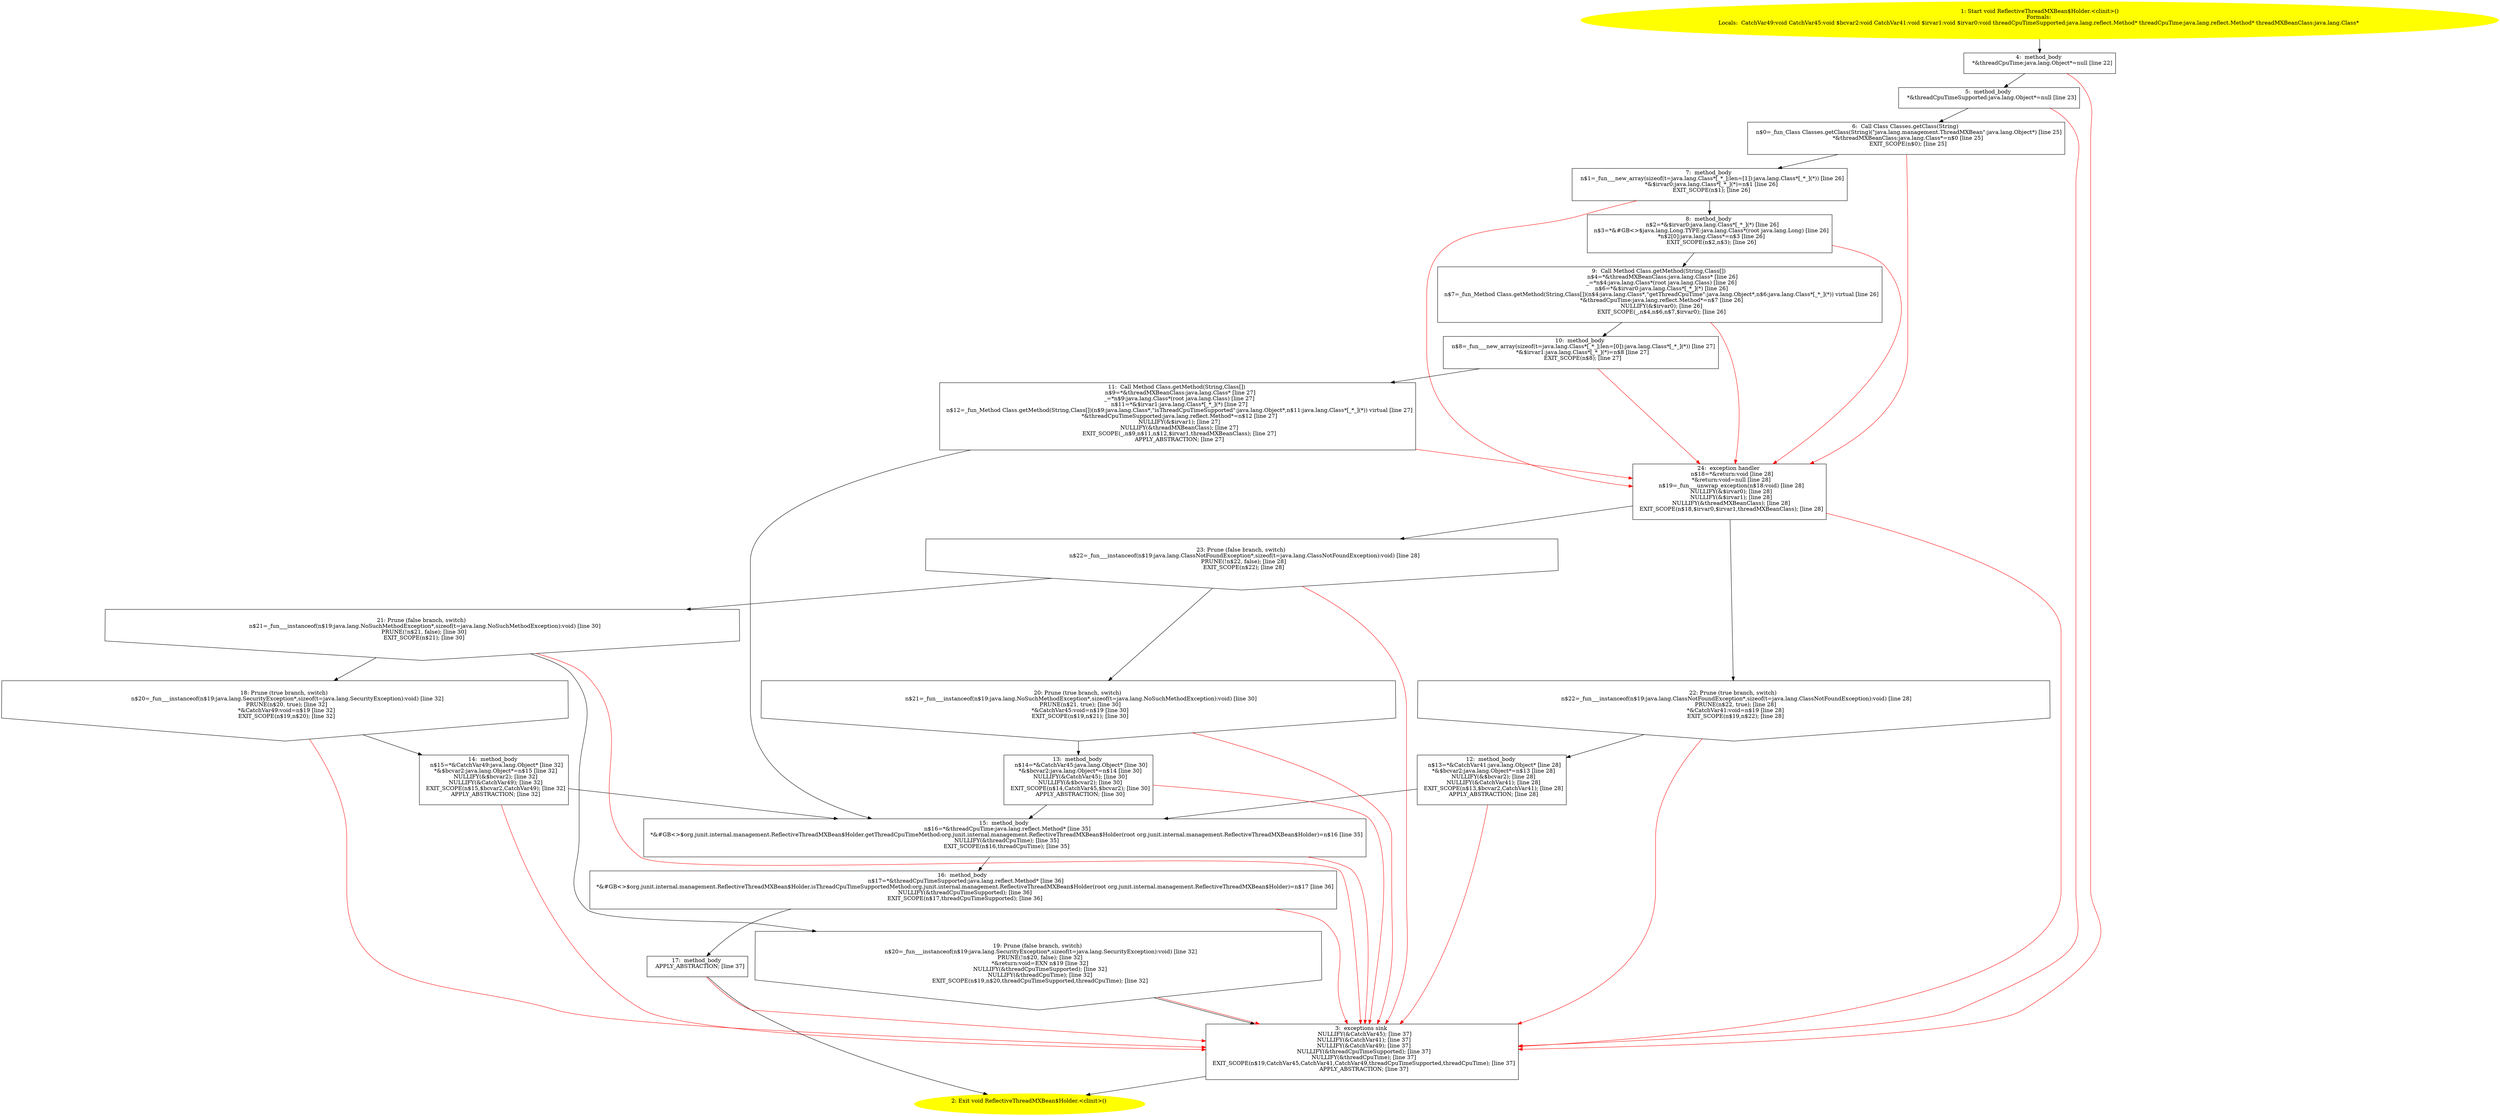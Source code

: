 /* @generated */
digraph cfg {
"org.junit.internal.management.ReflectiveThreadMXBean$Holder.<clinit>():void.2d84e3bc750cdf2ef6822ff06873dd55_1" [label="1: Start void ReflectiveThreadMXBean$Holder.<clinit>()\nFormals: \nLocals:  CatchVar49:void CatchVar45:void $bcvar2:void CatchVar41:void $irvar1:void $irvar0:void threadCpuTimeSupported:java.lang.reflect.Method* threadCpuTime:java.lang.reflect.Method* threadMXBeanClass:java.lang.Class* \n  " color=yellow style=filled]
	

	 "org.junit.internal.management.ReflectiveThreadMXBean$Holder.<clinit>():void.2d84e3bc750cdf2ef6822ff06873dd55_1" -> "org.junit.internal.management.ReflectiveThreadMXBean$Holder.<clinit>():void.2d84e3bc750cdf2ef6822ff06873dd55_4" ;
"org.junit.internal.management.ReflectiveThreadMXBean$Holder.<clinit>():void.2d84e3bc750cdf2ef6822ff06873dd55_2" [label="2: Exit void ReflectiveThreadMXBean$Holder.<clinit>() \n  " color=yellow style=filled]
	

"org.junit.internal.management.ReflectiveThreadMXBean$Holder.<clinit>():void.2d84e3bc750cdf2ef6822ff06873dd55_3" [label="3:  exceptions sink \n   NULLIFY(&CatchVar45); [line 37]\n  NULLIFY(&CatchVar41); [line 37]\n  NULLIFY(&CatchVar49); [line 37]\n  NULLIFY(&threadCpuTimeSupported); [line 37]\n  NULLIFY(&threadCpuTime); [line 37]\n  EXIT_SCOPE(n$19,CatchVar45,CatchVar41,CatchVar49,threadCpuTimeSupported,threadCpuTime); [line 37]\n  APPLY_ABSTRACTION; [line 37]\n " shape="box"]
	

	 "org.junit.internal.management.ReflectiveThreadMXBean$Holder.<clinit>():void.2d84e3bc750cdf2ef6822ff06873dd55_3" -> "org.junit.internal.management.ReflectiveThreadMXBean$Holder.<clinit>():void.2d84e3bc750cdf2ef6822ff06873dd55_2" ;
"org.junit.internal.management.ReflectiveThreadMXBean$Holder.<clinit>():void.2d84e3bc750cdf2ef6822ff06873dd55_4" [label="4:  method_body \n   *&threadCpuTime:java.lang.Object*=null [line 22]\n " shape="box"]
	

	 "org.junit.internal.management.ReflectiveThreadMXBean$Holder.<clinit>():void.2d84e3bc750cdf2ef6822ff06873dd55_4" -> "org.junit.internal.management.ReflectiveThreadMXBean$Holder.<clinit>():void.2d84e3bc750cdf2ef6822ff06873dd55_5" ;
	 "org.junit.internal.management.ReflectiveThreadMXBean$Holder.<clinit>():void.2d84e3bc750cdf2ef6822ff06873dd55_4" -> "org.junit.internal.management.ReflectiveThreadMXBean$Holder.<clinit>():void.2d84e3bc750cdf2ef6822ff06873dd55_3" [color="red" ];
"org.junit.internal.management.ReflectiveThreadMXBean$Holder.<clinit>():void.2d84e3bc750cdf2ef6822ff06873dd55_5" [label="5:  method_body \n   *&threadCpuTimeSupported:java.lang.Object*=null [line 23]\n " shape="box"]
	

	 "org.junit.internal.management.ReflectiveThreadMXBean$Holder.<clinit>():void.2d84e3bc750cdf2ef6822ff06873dd55_5" -> "org.junit.internal.management.ReflectiveThreadMXBean$Holder.<clinit>():void.2d84e3bc750cdf2ef6822ff06873dd55_6" ;
	 "org.junit.internal.management.ReflectiveThreadMXBean$Holder.<clinit>():void.2d84e3bc750cdf2ef6822ff06873dd55_5" -> "org.junit.internal.management.ReflectiveThreadMXBean$Holder.<clinit>():void.2d84e3bc750cdf2ef6822ff06873dd55_3" [color="red" ];
"org.junit.internal.management.ReflectiveThreadMXBean$Holder.<clinit>():void.2d84e3bc750cdf2ef6822ff06873dd55_6" [label="6:  Call Class Classes.getClass(String) \n   n$0=_fun_Class Classes.getClass(String)(\"java.lang.management.ThreadMXBean\":java.lang.Object*) [line 25]\n  *&threadMXBeanClass:java.lang.Class*=n$0 [line 25]\n  EXIT_SCOPE(n$0); [line 25]\n " shape="box"]
	

	 "org.junit.internal.management.ReflectiveThreadMXBean$Holder.<clinit>():void.2d84e3bc750cdf2ef6822ff06873dd55_6" -> "org.junit.internal.management.ReflectiveThreadMXBean$Holder.<clinit>():void.2d84e3bc750cdf2ef6822ff06873dd55_7" ;
	 "org.junit.internal.management.ReflectiveThreadMXBean$Holder.<clinit>():void.2d84e3bc750cdf2ef6822ff06873dd55_6" -> "org.junit.internal.management.ReflectiveThreadMXBean$Holder.<clinit>():void.2d84e3bc750cdf2ef6822ff06873dd55_24" [color="red" ];
"org.junit.internal.management.ReflectiveThreadMXBean$Holder.<clinit>():void.2d84e3bc750cdf2ef6822ff06873dd55_7" [label="7:  method_body \n   n$1=_fun___new_array(sizeof(t=java.lang.Class*[_*_];len=[1]):java.lang.Class*[_*_](*)) [line 26]\n  *&$irvar0:java.lang.Class*[_*_](*)=n$1 [line 26]\n  EXIT_SCOPE(n$1); [line 26]\n " shape="box"]
	

	 "org.junit.internal.management.ReflectiveThreadMXBean$Holder.<clinit>():void.2d84e3bc750cdf2ef6822ff06873dd55_7" -> "org.junit.internal.management.ReflectiveThreadMXBean$Holder.<clinit>():void.2d84e3bc750cdf2ef6822ff06873dd55_8" ;
	 "org.junit.internal.management.ReflectiveThreadMXBean$Holder.<clinit>():void.2d84e3bc750cdf2ef6822ff06873dd55_7" -> "org.junit.internal.management.ReflectiveThreadMXBean$Holder.<clinit>():void.2d84e3bc750cdf2ef6822ff06873dd55_24" [color="red" ];
"org.junit.internal.management.ReflectiveThreadMXBean$Holder.<clinit>():void.2d84e3bc750cdf2ef6822ff06873dd55_8" [label="8:  method_body \n   n$2=*&$irvar0:java.lang.Class*[_*_](*) [line 26]\n  n$3=*&#GB<>$java.lang.Long.TYPE:java.lang.Class*(root java.lang.Long) [line 26]\n  *n$2[0]:java.lang.Class*=n$3 [line 26]\n  EXIT_SCOPE(n$2,n$3); [line 26]\n " shape="box"]
	

	 "org.junit.internal.management.ReflectiveThreadMXBean$Holder.<clinit>():void.2d84e3bc750cdf2ef6822ff06873dd55_8" -> "org.junit.internal.management.ReflectiveThreadMXBean$Holder.<clinit>():void.2d84e3bc750cdf2ef6822ff06873dd55_9" ;
	 "org.junit.internal.management.ReflectiveThreadMXBean$Holder.<clinit>():void.2d84e3bc750cdf2ef6822ff06873dd55_8" -> "org.junit.internal.management.ReflectiveThreadMXBean$Holder.<clinit>():void.2d84e3bc750cdf2ef6822ff06873dd55_24" [color="red" ];
"org.junit.internal.management.ReflectiveThreadMXBean$Holder.<clinit>():void.2d84e3bc750cdf2ef6822ff06873dd55_9" [label="9:  Call Method Class.getMethod(String,Class[]) \n   n$4=*&threadMXBeanClass:java.lang.Class* [line 26]\n  _=*n$4:java.lang.Class*(root java.lang.Class) [line 26]\n  n$6=*&$irvar0:java.lang.Class*[_*_](*) [line 26]\n  n$7=_fun_Method Class.getMethod(String,Class[])(n$4:java.lang.Class*,\"getThreadCpuTime\":java.lang.Object*,n$6:java.lang.Class*[_*_](*)) virtual [line 26]\n  *&threadCpuTime:java.lang.reflect.Method*=n$7 [line 26]\n  NULLIFY(&$irvar0); [line 26]\n  EXIT_SCOPE(_,n$4,n$6,n$7,$irvar0); [line 26]\n " shape="box"]
	

	 "org.junit.internal.management.ReflectiveThreadMXBean$Holder.<clinit>():void.2d84e3bc750cdf2ef6822ff06873dd55_9" -> "org.junit.internal.management.ReflectiveThreadMXBean$Holder.<clinit>():void.2d84e3bc750cdf2ef6822ff06873dd55_10" ;
	 "org.junit.internal.management.ReflectiveThreadMXBean$Holder.<clinit>():void.2d84e3bc750cdf2ef6822ff06873dd55_9" -> "org.junit.internal.management.ReflectiveThreadMXBean$Holder.<clinit>():void.2d84e3bc750cdf2ef6822ff06873dd55_24" [color="red" ];
"org.junit.internal.management.ReflectiveThreadMXBean$Holder.<clinit>():void.2d84e3bc750cdf2ef6822ff06873dd55_10" [label="10:  method_body \n   n$8=_fun___new_array(sizeof(t=java.lang.Class*[_*_];len=[0]):java.lang.Class*[_*_](*)) [line 27]\n  *&$irvar1:java.lang.Class*[_*_](*)=n$8 [line 27]\n  EXIT_SCOPE(n$8); [line 27]\n " shape="box"]
	

	 "org.junit.internal.management.ReflectiveThreadMXBean$Holder.<clinit>():void.2d84e3bc750cdf2ef6822ff06873dd55_10" -> "org.junit.internal.management.ReflectiveThreadMXBean$Holder.<clinit>():void.2d84e3bc750cdf2ef6822ff06873dd55_11" ;
	 "org.junit.internal.management.ReflectiveThreadMXBean$Holder.<clinit>():void.2d84e3bc750cdf2ef6822ff06873dd55_10" -> "org.junit.internal.management.ReflectiveThreadMXBean$Holder.<clinit>():void.2d84e3bc750cdf2ef6822ff06873dd55_24" [color="red" ];
"org.junit.internal.management.ReflectiveThreadMXBean$Holder.<clinit>():void.2d84e3bc750cdf2ef6822ff06873dd55_11" [label="11:  Call Method Class.getMethod(String,Class[]) \n   n$9=*&threadMXBeanClass:java.lang.Class* [line 27]\n  _=*n$9:java.lang.Class*(root java.lang.Class) [line 27]\n  n$11=*&$irvar1:java.lang.Class*[_*_](*) [line 27]\n  n$12=_fun_Method Class.getMethod(String,Class[])(n$9:java.lang.Class*,\"isThreadCpuTimeSupported\":java.lang.Object*,n$11:java.lang.Class*[_*_](*)) virtual [line 27]\n  *&threadCpuTimeSupported:java.lang.reflect.Method*=n$12 [line 27]\n  NULLIFY(&$irvar1); [line 27]\n  NULLIFY(&threadMXBeanClass); [line 27]\n  EXIT_SCOPE(_,n$9,n$11,n$12,$irvar1,threadMXBeanClass); [line 27]\n  APPLY_ABSTRACTION; [line 27]\n " shape="box"]
	

	 "org.junit.internal.management.ReflectiveThreadMXBean$Holder.<clinit>():void.2d84e3bc750cdf2ef6822ff06873dd55_11" -> "org.junit.internal.management.ReflectiveThreadMXBean$Holder.<clinit>():void.2d84e3bc750cdf2ef6822ff06873dd55_15" ;
	 "org.junit.internal.management.ReflectiveThreadMXBean$Holder.<clinit>():void.2d84e3bc750cdf2ef6822ff06873dd55_11" -> "org.junit.internal.management.ReflectiveThreadMXBean$Holder.<clinit>():void.2d84e3bc750cdf2ef6822ff06873dd55_24" [color="red" ];
"org.junit.internal.management.ReflectiveThreadMXBean$Holder.<clinit>():void.2d84e3bc750cdf2ef6822ff06873dd55_12" [label="12:  method_body \n   n$13=*&CatchVar41:java.lang.Object* [line 28]\n  *&$bcvar2:java.lang.Object*=n$13 [line 28]\n  NULLIFY(&$bcvar2); [line 28]\n  NULLIFY(&CatchVar41); [line 28]\n  EXIT_SCOPE(n$13,$bcvar2,CatchVar41); [line 28]\n  APPLY_ABSTRACTION; [line 28]\n " shape="box"]
	

	 "org.junit.internal.management.ReflectiveThreadMXBean$Holder.<clinit>():void.2d84e3bc750cdf2ef6822ff06873dd55_12" -> "org.junit.internal.management.ReflectiveThreadMXBean$Holder.<clinit>():void.2d84e3bc750cdf2ef6822ff06873dd55_15" ;
	 "org.junit.internal.management.ReflectiveThreadMXBean$Holder.<clinit>():void.2d84e3bc750cdf2ef6822ff06873dd55_12" -> "org.junit.internal.management.ReflectiveThreadMXBean$Holder.<clinit>():void.2d84e3bc750cdf2ef6822ff06873dd55_3" [color="red" ];
"org.junit.internal.management.ReflectiveThreadMXBean$Holder.<clinit>():void.2d84e3bc750cdf2ef6822ff06873dd55_13" [label="13:  method_body \n   n$14=*&CatchVar45:java.lang.Object* [line 30]\n  *&$bcvar2:java.lang.Object*=n$14 [line 30]\n  NULLIFY(&CatchVar45); [line 30]\n  NULLIFY(&$bcvar2); [line 30]\n  EXIT_SCOPE(n$14,CatchVar45,$bcvar2); [line 30]\n  APPLY_ABSTRACTION; [line 30]\n " shape="box"]
	

	 "org.junit.internal.management.ReflectiveThreadMXBean$Holder.<clinit>():void.2d84e3bc750cdf2ef6822ff06873dd55_13" -> "org.junit.internal.management.ReflectiveThreadMXBean$Holder.<clinit>():void.2d84e3bc750cdf2ef6822ff06873dd55_15" ;
	 "org.junit.internal.management.ReflectiveThreadMXBean$Holder.<clinit>():void.2d84e3bc750cdf2ef6822ff06873dd55_13" -> "org.junit.internal.management.ReflectiveThreadMXBean$Holder.<clinit>():void.2d84e3bc750cdf2ef6822ff06873dd55_3" [color="red" ];
"org.junit.internal.management.ReflectiveThreadMXBean$Holder.<clinit>():void.2d84e3bc750cdf2ef6822ff06873dd55_14" [label="14:  method_body \n   n$15=*&CatchVar49:java.lang.Object* [line 32]\n  *&$bcvar2:java.lang.Object*=n$15 [line 32]\n  NULLIFY(&$bcvar2); [line 32]\n  NULLIFY(&CatchVar49); [line 32]\n  EXIT_SCOPE(n$15,$bcvar2,CatchVar49); [line 32]\n  APPLY_ABSTRACTION; [line 32]\n " shape="box"]
	

	 "org.junit.internal.management.ReflectiveThreadMXBean$Holder.<clinit>():void.2d84e3bc750cdf2ef6822ff06873dd55_14" -> "org.junit.internal.management.ReflectiveThreadMXBean$Holder.<clinit>():void.2d84e3bc750cdf2ef6822ff06873dd55_15" ;
	 "org.junit.internal.management.ReflectiveThreadMXBean$Holder.<clinit>():void.2d84e3bc750cdf2ef6822ff06873dd55_14" -> "org.junit.internal.management.ReflectiveThreadMXBean$Holder.<clinit>():void.2d84e3bc750cdf2ef6822ff06873dd55_3" [color="red" ];
"org.junit.internal.management.ReflectiveThreadMXBean$Holder.<clinit>():void.2d84e3bc750cdf2ef6822ff06873dd55_15" [label="15:  method_body \n   n$16=*&threadCpuTime:java.lang.reflect.Method* [line 35]\n  *&#GB<>$org.junit.internal.management.ReflectiveThreadMXBean$Holder.getThreadCpuTimeMethod:org.junit.internal.management.ReflectiveThreadMXBean$Holder(root org.junit.internal.management.ReflectiveThreadMXBean$Holder)=n$16 [line 35]\n  NULLIFY(&threadCpuTime); [line 35]\n  EXIT_SCOPE(n$16,threadCpuTime); [line 35]\n " shape="box"]
	

	 "org.junit.internal.management.ReflectiveThreadMXBean$Holder.<clinit>():void.2d84e3bc750cdf2ef6822ff06873dd55_15" -> "org.junit.internal.management.ReflectiveThreadMXBean$Holder.<clinit>():void.2d84e3bc750cdf2ef6822ff06873dd55_16" ;
	 "org.junit.internal.management.ReflectiveThreadMXBean$Holder.<clinit>():void.2d84e3bc750cdf2ef6822ff06873dd55_15" -> "org.junit.internal.management.ReflectiveThreadMXBean$Holder.<clinit>():void.2d84e3bc750cdf2ef6822ff06873dd55_3" [color="red" ];
"org.junit.internal.management.ReflectiveThreadMXBean$Holder.<clinit>():void.2d84e3bc750cdf2ef6822ff06873dd55_16" [label="16:  method_body \n   n$17=*&threadCpuTimeSupported:java.lang.reflect.Method* [line 36]\n  *&#GB<>$org.junit.internal.management.ReflectiveThreadMXBean$Holder.isThreadCpuTimeSupportedMethod:org.junit.internal.management.ReflectiveThreadMXBean$Holder(root org.junit.internal.management.ReflectiveThreadMXBean$Holder)=n$17 [line 36]\n  NULLIFY(&threadCpuTimeSupported); [line 36]\n  EXIT_SCOPE(n$17,threadCpuTimeSupported); [line 36]\n " shape="box"]
	

	 "org.junit.internal.management.ReflectiveThreadMXBean$Holder.<clinit>():void.2d84e3bc750cdf2ef6822ff06873dd55_16" -> "org.junit.internal.management.ReflectiveThreadMXBean$Holder.<clinit>():void.2d84e3bc750cdf2ef6822ff06873dd55_17" ;
	 "org.junit.internal.management.ReflectiveThreadMXBean$Holder.<clinit>():void.2d84e3bc750cdf2ef6822ff06873dd55_16" -> "org.junit.internal.management.ReflectiveThreadMXBean$Holder.<clinit>():void.2d84e3bc750cdf2ef6822ff06873dd55_3" [color="red" ];
"org.junit.internal.management.ReflectiveThreadMXBean$Holder.<clinit>():void.2d84e3bc750cdf2ef6822ff06873dd55_17" [label="17:  method_body \n   APPLY_ABSTRACTION; [line 37]\n " shape="box"]
	

	 "org.junit.internal.management.ReflectiveThreadMXBean$Holder.<clinit>():void.2d84e3bc750cdf2ef6822ff06873dd55_17" -> "org.junit.internal.management.ReflectiveThreadMXBean$Holder.<clinit>():void.2d84e3bc750cdf2ef6822ff06873dd55_2" ;
	 "org.junit.internal.management.ReflectiveThreadMXBean$Holder.<clinit>():void.2d84e3bc750cdf2ef6822ff06873dd55_17" -> "org.junit.internal.management.ReflectiveThreadMXBean$Holder.<clinit>():void.2d84e3bc750cdf2ef6822ff06873dd55_3" [color="red" ];
"org.junit.internal.management.ReflectiveThreadMXBean$Holder.<clinit>():void.2d84e3bc750cdf2ef6822ff06873dd55_18" [label="18: Prune (true branch, switch) \n   n$20=_fun___instanceof(n$19:java.lang.SecurityException*,sizeof(t=java.lang.SecurityException):void) [line 32]\n  PRUNE(n$20, true); [line 32]\n  *&CatchVar49:void=n$19 [line 32]\n  EXIT_SCOPE(n$19,n$20); [line 32]\n " shape="invhouse"]
	

	 "org.junit.internal.management.ReflectiveThreadMXBean$Holder.<clinit>():void.2d84e3bc750cdf2ef6822ff06873dd55_18" -> "org.junit.internal.management.ReflectiveThreadMXBean$Holder.<clinit>():void.2d84e3bc750cdf2ef6822ff06873dd55_14" ;
	 "org.junit.internal.management.ReflectiveThreadMXBean$Holder.<clinit>():void.2d84e3bc750cdf2ef6822ff06873dd55_18" -> "org.junit.internal.management.ReflectiveThreadMXBean$Holder.<clinit>():void.2d84e3bc750cdf2ef6822ff06873dd55_3" [color="red" ];
"org.junit.internal.management.ReflectiveThreadMXBean$Holder.<clinit>():void.2d84e3bc750cdf2ef6822ff06873dd55_19" [label="19: Prune (false branch, switch) \n   n$20=_fun___instanceof(n$19:java.lang.SecurityException*,sizeof(t=java.lang.SecurityException):void) [line 32]\n  PRUNE(!n$20, false); [line 32]\n  *&return:void=EXN n$19 [line 32]\n  NULLIFY(&threadCpuTimeSupported); [line 32]\n  NULLIFY(&threadCpuTime); [line 32]\n  EXIT_SCOPE(n$19,n$20,threadCpuTimeSupported,threadCpuTime); [line 32]\n " shape="invhouse"]
	

	 "org.junit.internal.management.ReflectiveThreadMXBean$Holder.<clinit>():void.2d84e3bc750cdf2ef6822ff06873dd55_19" -> "org.junit.internal.management.ReflectiveThreadMXBean$Holder.<clinit>():void.2d84e3bc750cdf2ef6822ff06873dd55_3" ;
	 "org.junit.internal.management.ReflectiveThreadMXBean$Holder.<clinit>():void.2d84e3bc750cdf2ef6822ff06873dd55_19" -> "org.junit.internal.management.ReflectiveThreadMXBean$Holder.<clinit>():void.2d84e3bc750cdf2ef6822ff06873dd55_3" [color="red" ];
"org.junit.internal.management.ReflectiveThreadMXBean$Holder.<clinit>():void.2d84e3bc750cdf2ef6822ff06873dd55_20" [label="20: Prune (true branch, switch) \n   n$21=_fun___instanceof(n$19:java.lang.NoSuchMethodException*,sizeof(t=java.lang.NoSuchMethodException):void) [line 30]\n  PRUNE(n$21, true); [line 30]\n  *&CatchVar45:void=n$19 [line 30]\n  EXIT_SCOPE(n$19,n$21); [line 30]\n " shape="invhouse"]
	

	 "org.junit.internal.management.ReflectiveThreadMXBean$Holder.<clinit>():void.2d84e3bc750cdf2ef6822ff06873dd55_20" -> "org.junit.internal.management.ReflectiveThreadMXBean$Holder.<clinit>():void.2d84e3bc750cdf2ef6822ff06873dd55_13" ;
	 "org.junit.internal.management.ReflectiveThreadMXBean$Holder.<clinit>():void.2d84e3bc750cdf2ef6822ff06873dd55_20" -> "org.junit.internal.management.ReflectiveThreadMXBean$Holder.<clinit>():void.2d84e3bc750cdf2ef6822ff06873dd55_3" [color="red" ];
"org.junit.internal.management.ReflectiveThreadMXBean$Holder.<clinit>():void.2d84e3bc750cdf2ef6822ff06873dd55_21" [label="21: Prune (false branch, switch) \n   n$21=_fun___instanceof(n$19:java.lang.NoSuchMethodException*,sizeof(t=java.lang.NoSuchMethodException):void) [line 30]\n  PRUNE(!n$21, false); [line 30]\n  EXIT_SCOPE(n$21); [line 30]\n " shape="invhouse"]
	

	 "org.junit.internal.management.ReflectiveThreadMXBean$Holder.<clinit>():void.2d84e3bc750cdf2ef6822ff06873dd55_21" -> "org.junit.internal.management.ReflectiveThreadMXBean$Holder.<clinit>():void.2d84e3bc750cdf2ef6822ff06873dd55_18" ;
	 "org.junit.internal.management.ReflectiveThreadMXBean$Holder.<clinit>():void.2d84e3bc750cdf2ef6822ff06873dd55_21" -> "org.junit.internal.management.ReflectiveThreadMXBean$Holder.<clinit>():void.2d84e3bc750cdf2ef6822ff06873dd55_19" ;
	 "org.junit.internal.management.ReflectiveThreadMXBean$Holder.<clinit>():void.2d84e3bc750cdf2ef6822ff06873dd55_21" -> "org.junit.internal.management.ReflectiveThreadMXBean$Holder.<clinit>():void.2d84e3bc750cdf2ef6822ff06873dd55_3" [color="red" ];
"org.junit.internal.management.ReflectiveThreadMXBean$Holder.<clinit>():void.2d84e3bc750cdf2ef6822ff06873dd55_22" [label="22: Prune (true branch, switch) \n   n$22=_fun___instanceof(n$19:java.lang.ClassNotFoundException*,sizeof(t=java.lang.ClassNotFoundException):void) [line 28]\n  PRUNE(n$22, true); [line 28]\n  *&CatchVar41:void=n$19 [line 28]\n  EXIT_SCOPE(n$19,n$22); [line 28]\n " shape="invhouse"]
	

	 "org.junit.internal.management.ReflectiveThreadMXBean$Holder.<clinit>():void.2d84e3bc750cdf2ef6822ff06873dd55_22" -> "org.junit.internal.management.ReflectiveThreadMXBean$Holder.<clinit>():void.2d84e3bc750cdf2ef6822ff06873dd55_12" ;
	 "org.junit.internal.management.ReflectiveThreadMXBean$Holder.<clinit>():void.2d84e3bc750cdf2ef6822ff06873dd55_22" -> "org.junit.internal.management.ReflectiveThreadMXBean$Holder.<clinit>():void.2d84e3bc750cdf2ef6822ff06873dd55_3" [color="red" ];
"org.junit.internal.management.ReflectiveThreadMXBean$Holder.<clinit>():void.2d84e3bc750cdf2ef6822ff06873dd55_23" [label="23: Prune (false branch, switch) \n   n$22=_fun___instanceof(n$19:java.lang.ClassNotFoundException*,sizeof(t=java.lang.ClassNotFoundException):void) [line 28]\n  PRUNE(!n$22, false); [line 28]\n  EXIT_SCOPE(n$22); [line 28]\n " shape="invhouse"]
	

	 "org.junit.internal.management.ReflectiveThreadMXBean$Holder.<clinit>():void.2d84e3bc750cdf2ef6822ff06873dd55_23" -> "org.junit.internal.management.ReflectiveThreadMXBean$Holder.<clinit>():void.2d84e3bc750cdf2ef6822ff06873dd55_20" ;
	 "org.junit.internal.management.ReflectiveThreadMXBean$Holder.<clinit>():void.2d84e3bc750cdf2ef6822ff06873dd55_23" -> "org.junit.internal.management.ReflectiveThreadMXBean$Holder.<clinit>():void.2d84e3bc750cdf2ef6822ff06873dd55_21" ;
	 "org.junit.internal.management.ReflectiveThreadMXBean$Holder.<clinit>():void.2d84e3bc750cdf2ef6822ff06873dd55_23" -> "org.junit.internal.management.ReflectiveThreadMXBean$Holder.<clinit>():void.2d84e3bc750cdf2ef6822ff06873dd55_3" [color="red" ];
"org.junit.internal.management.ReflectiveThreadMXBean$Holder.<clinit>():void.2d84e3bc750cdf2ef6822ff06873dd55_24" [label="24:  exception handler \n   n$18=*&return:void [line 28]\n  *&return:void=null [line 28]\n  n$19=_fun___unwrap_exception(n$18:void) [line 28]\n  NULLIFY(&$irvar0); [line 28]\n  NULLIFY(&$irvar1); [line 28]\n  NULLIFY(&threadMXBeanClass); [line 28]\n  EXIT_SCOPE(n$18,$irvar0,$irvar1,threadMXBeanClass); [line 28]\n " shape="box"]
	

	 "org.junit.internal.management.ReflectiveThreadMXBean$Holder.<clinit>():void.2d84e3bc750cdf2ef6822ff06873dd55_24" -> "org.junit.internal.management.ReflectiveThreadMXBean$Holder.<clinit>():void.2d84e3bc750cdf2ef6822ff06873dd55_22" ;
	 "org.junit.internal.management.ReflectiveThreadMXBean$Holder.<clinit>():void.2d84e3bc750cdf2ef6822ff06873dd55_24" -> "org.junit.internal.management.ReflectiveThreadMXBean$Holder.<clinit>():void.2d84e3bc750cdf2ef6822ff06873dd55_23" ;
	 "org.junit.internal.management.ReflectiveThreadMXBean$Holder.<clinit>():void.2d84e3bc750cdf2ef6822ff06873dd55_24" -> "org.junit.internal.management.ReflectiveThreadMXBean$Holder.<clinit>():void.2d84e3bc750cdf2ef6822ff06873dd55_3" [color="red" ];
}
